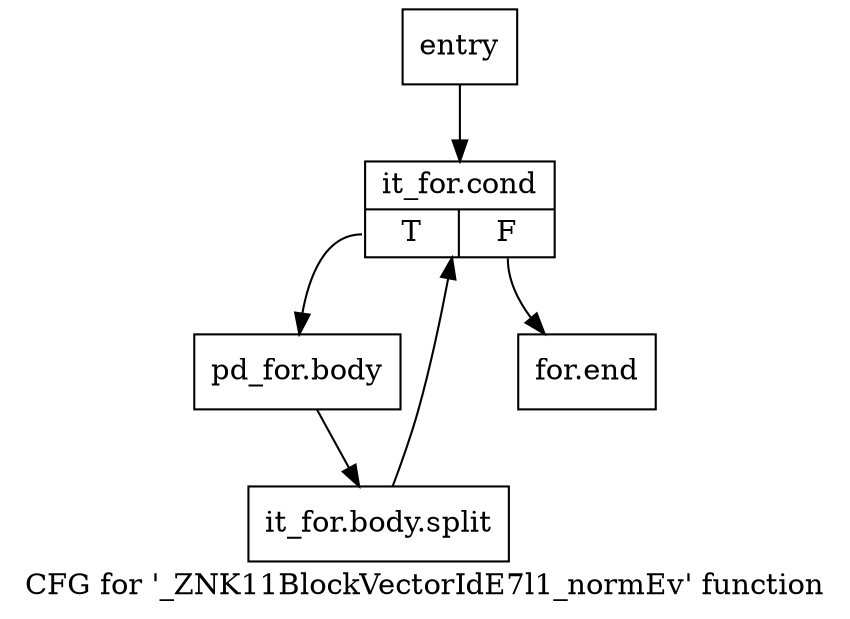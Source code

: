 digraph "CFG for '_ZNK11BlockVectorIdE7l1_normEv' function" {
	label="CFG for '_ZNK11BlockVectorIdE7l1_normEv' function";

	Node0x2eb6910 [shape=record,label="{entry}"];
	Node0x2eb6910 -> Node0x2eb6960;
	Node0x2eb6960 [shape=record,label="{it_for.cond|{<s0>T|<s1>F}}"];
	Node0x2eb6960:s0 -> Node0x2eb69b0;
	Node0x2eb6960:s1 -> Node0x2eb6a00;
	Node0x2eb69b0 [shape=record,label="{pd_for.body}"];
	Node0x2eb69b0 -> Node0x7e6fd70;
	Node0x7e6fd70 [shape=record,label="{it_for.body.split}"];
	Node0x7e6fd70 -> Node0x2eb6960;
	Node0x2eb6a00 [shape=record,label="{for.end}"];
}
